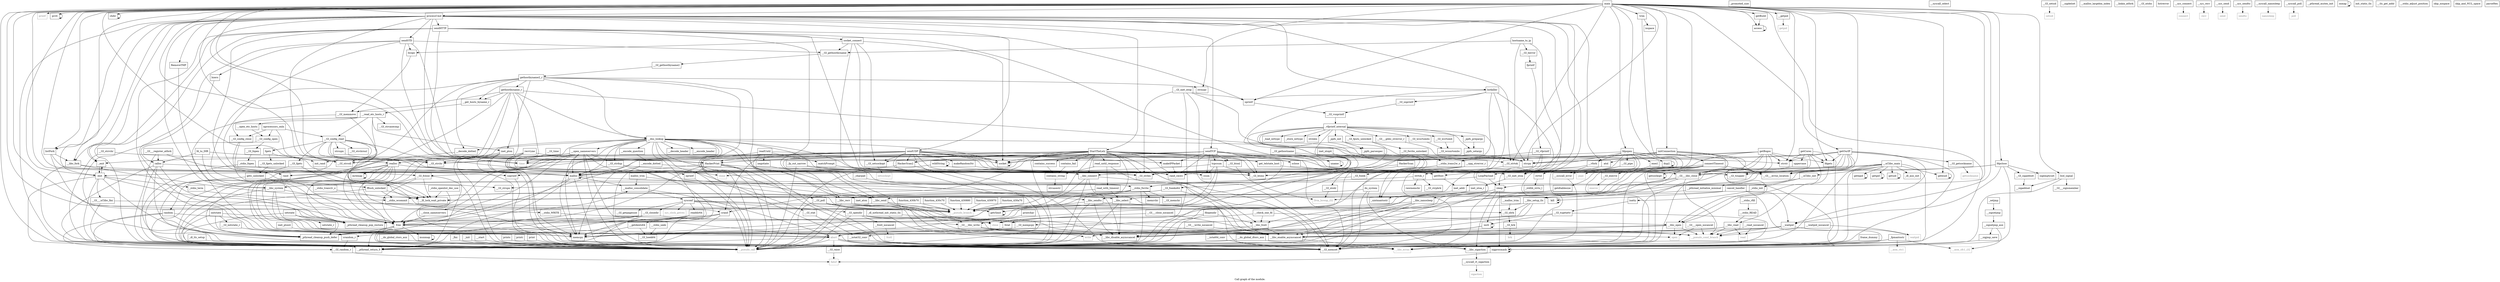 digraph "Call graph of the module." {
  label="Call graph of the module.";
  node [shape=record];

  Node_StartTheLelz [label="{StartTheLelz}"];
  Node__vfprintf_internal [label="{_vfprintf_internal}"];
  Node__ppfs_prepargs [label="{_ppfs_prepargs}"];
  Node_getdtablesize [label="{getdtablesize}"];
  Node_HackerScan [label="{HackerScan}"];
  Node_LoopPayload [label="{LoopPayload}"];
  Node_csum [label="{csum}"];
  Node__promoted_size [label="{_promoted_size}"];
  Node_botkiller [label="{botkiller}"];
  Node___libc_connect [label="{__libc_connect}"];
  Node_isspace [label="{isspace}"];
  Node_RemoveTMP [label="{RemoveTMP}"];
  Node_geteuid [label="{geteuid}"];
  Node_tcpcsum [label="{tcpcsum}"];
  Node_makeIPPacket [label="{makeIPPacket}"];
  Node_sclose [label="{sclose}"];
  Node_getrlimit [label="{getrlimit}"];
  Node_socket_connect [label="{socket_connect}"];
  Node_ioctl [label="{ioctl}"];
  Node_kill [label="{kill}"];
  Node_sendTCP [label="{sendTCP}"];
  Node__ppfs_init [label="{_ppfs_init}"];
  Node___GI_toupper [label="{__GI_toupper}"];
  Node_processCmd [label="{processCmd}"];
  Node___GI___errno_location [label="{__GI___errno_location}"];
  Node_initConnection [label="{initConnection}"];
  Node_readUntil [label="{readUntil}"];
  Node_HackerScan2 [label="{HackerScan2}"];
  Node_sendUDP [label="{sendUDP}"];
  Node_printf [color="gray50", fontcolor="gray50", label="{printf}"];
  Node_prctl [label="{prctl}"];
  Node_get_telstate_host [label="{get_telstate_host}"];
  Node_read_until_response [label="{read_until_response}"];
  Node__fp_out_narrow [label="{_fp_out_narrow}"];
  Node_read_with_timeout [label="{read_with_timeout}"];
  Node_getOurIP [label="{getOurIP}"];
  Node_getBuild [label="{getBuild}"];
  Node_sendHTTP [label="{sendHTTP}"];
  Node___syscall_select [label="{__syscall_select}"];
  Node_contains_success [label="{contains_success}"];
  Node___GI_snprintf [label="{__GI_snprintf}"];
  Node_main [label="{main}"];
  Node_contains_fail [label="{contains_fail}"];
  Node___libc_select [label="{__libc_select}"];
  Node_sendSTD [label="{sendSTD}"];
  Node___GI_setsid [label="{__GI_setsid}"];
  Node_sprintf [label="{sprintf}"];
  Node___GI_pipe [label="{__GI_pipe}"];
  Node___syscall_error [label="{__syscall_error}"];
  Node___GI_vsnprintf [label="{__GI_vsnprintf}"];
  Node__stdio_init [label="{_stdio_init}"];
  Node___fcntl_nocancel [label="{__fcntl_nocancel}"];
  Node__stdio_term [label="{_stdio_term}"];
  Node___libc_fcntl [label="{__libc_fcntl}"];
  Node___stdio_wcommit [label="{__stdio_wcommit}"];
  Node___GI_vfprintf [label="{__GI_vfprintf}"];
  Node__exit [label="{_exit}"];
  Node_access [label="{access}"];
  Node__ppfs_setargs [label="{_ppfs_setargs}"];
  Node__charpad [label="{_charpad}"];
  Node_sigprocmask [label="{sigprocmask}"];
  Node_chdir [label="{chdir}"];
  Node_contains_string [label="{contains_string}"];
  Node___GI_time [label="{__GI_time}"];
  Node___GI___sigismember [label="{__GI___sigismember}"];
  Node___sigaddset [label="{__sigaddset}"];
  Node___sigdelset [label="{__sigdelset}"];
  Node___malloc_largebin_index [label="{__malloc_largebin_index}"];
  Node_malloc [label="{malloc}"];
  Node___malloc_trim [label="{__malloc_trim}"];
  Node___malloc_consolidate [label="{__malloc_consolidate}"];
  Node_free [label="{free}"];
  Node_malloc_trim [label="{malloc_trim}"];
  Node_abort [label="{abort}"];
  Node_rand [label="{rand}"];
  Node_random [label="{random}"];
  Node_setstate [label="{setstate}"];
  Node_initstate [label="{initstate}"];
  Node_srand [label="{srand}"];
  Node___GI_random_r [label="{__GI_random_r}"];
  Node_srandom_r [label="{srandom_r}"];
  Node___GI_initstate_r [label="{__GI_initstate_r}"];
  Node_setstate_r [label="{setstate_r}"];
  Node_atol [label="{atol}"];
  Node_strtol [label="{strtol}"];
  Node__stdlib_strto_l [label="{_stdlib_strto_l}"];
  Node_exit [label="{exit}"];
  Node_execl [label="{execl}"];
  Node_nprocessors_onln [label="{nprocessors_onln}"];
  Node_sysconf [label="{sysconf}"];
  Node___vfork [label="{__vfork}"];
  Node___libc_fork [label="{__libc_fork}"];
  Node___linkin_atfork [label="{__linkin_atfork}"];
  Node___GI___register_atfork [label="{__GI___register_atfork}"];
  Node___getpid [label="{__getpid}"];
  Node___GI_raise [label="{__GI_raise}"];
  Node_sleep [label="{sleep}"];
  Node___lll_lock_wait_private [label="{__lll_lock_wait_private}"];
  Node_memcpy [label="{memcpy}"];
  Node___GI_memset [label="{__GI_memset}"];
  Node___GI_strchr [label="{__GI_strchr}"];
  Node___GI_strcoll [label="{__GI_strcoll}"];
  Node_strcpy [label="{strcpy}"];
  Node___GI_strlen [label="{__GI_strlen}"];
  Node_strncpy [label="{strncpy}"];
  Node_strnlen [label="{strnlen}"];
  Node_strstr [label="{strstr}"];
  Node___GI___glibc_strerror_r [label="{__GI___glibc_strerror_r}"];
  Node___xpg_strerror_r [label="{__xpg_strerror_r}"];
  Node_bcopy [label="{bcopy}"];
  Node_bzero [label="{bzero}"];
  Node_strcasestr [label="{strcasestr}"];
  Node___GI_strtok [label="{__GI_strtok}"];
  Node_isatty [label="{isatty}"];
  Node___GI_tcgetattr [label="{__GI_tcgetattr}"];
  Node___GI_htons [label="{__GI_htons}"];
  Node___GI_htonl [label="{__GI_htonl}"];
  Node___GI_ntohs [label="{__GI_ntohs}"];
  Node___GI_ntohl [label="{__GI_ntohl}"];
  Node_hstrerror [label="{hstrerror}"];
  Node___GI_herror [label="{__GI_herror}"];
  Node_inet_ntoa_r [label="{inet_ntoa_r}"];
  Node___GI_inet_ntoa [label="{__GI_inet_ntoa}"];
  Node_inet_addr [label="{inet_addr}"];
  Node___GI_gethostbyname [label="{__GI_gethostbyname}"];
  Node___GI_gethostbyname2 [label="{__GI_gethostbyname2}"];
  Node___sys_connect [label="{__sys_connect}"];
  Node___GI_getsockname [label="{__GI_getsockname}"];
  Node___GI_fwrite_unlocked [label="{__GI_fwrite_unlocked}"];
  Node_inet_aton [label="{inet_aton}"];
  Node_gethostbyname2_r [label="{gethostbyname2_r}"];
  Node_getsockopt [label="{getsockopt}"];
  Node___sys_recv [label="{__sys_recv}"];
  Node___libc_recv [label="{__libc_recv}"];
  Node___sys_send [label="{__sys_send}"];
  Node___libc_send [label="{__libc_send}"];
  Node___sys_sendto [label="{__sys_sendto}"];
  Node___libc_sendto [label="{__libc_sendto}"];
  Node___GI_setsockopt [label="{__GI_setsockopt}"];
  Node_socket [label="{socket}"];
  Node___GI_sigaddset [label="{__GI_sigaddset}"];
  Node_sigemptyset [label="{sigemptyset}"];
  Node_bsd_signal [label="{bsd_signal}"];
  Node_send [color="gray50", fontcolor="gray50", label="{send}"];
  Node_sendto [color="gray50", fontcolor="gray50", label="{sendto}"];
  Node_setsockopt [color="gray50", fontcolor="gray50", label="{setsockopt}"];
  Node_sys_clock_getres [color="gray50", fontcolor="gray50", label="{sys_clock_getres}"];
  Node_clone [color="gray50", fontcolor="gray50", label="{clone}"];
  Node_getpid [color="gray50", fontcolor="gray50", label="{getpid}"];
  Node_close [color="gray50", fontcolor="gray50", label="{close}"];
  Node_open [color="gray50", fontcolor="gray50", label="{open}"];
  Node_write [color="gray50", fontcolor="gray50", label="{write}"];
  Node_read [color="gray50", fontcolor="gray50", label="{read}"];
  Node_waitpid [color="gray50", fontcolor="gray50", label="{waitpid}"];
  Node_sigaction [color="gray50", fontcolor="gray50", label="{sigaction}"];
  Node_execve [color="gray50", fontcolor="gray50", label="{execve}"];
  Node_nanosleep [color="gray50", fontcolor="gray50", label="{nanosleep}"];
  Node_brk [color="gray50", fontcolor="gray50", label="{brk}"];
  Node_poll [color="gray50", fontcolor="gray50", label="{poll}"];
  Node_llvm_bswap_i32 [color="gray50", fontcolor="gray50", label="{llvm_bswap_i32}"];
  Node_abort [color="gray50", fontcolor="gray50", label="{abort}"];
  Node_fabsf [color="gray50", fontcolor="gray50", label="{fabsf}"];
  Node_function_430880 [label="{function_430880}"];
  Node___GI___close_nocancel [label="{__GI___close_nocancel}"];
  Node___GI___libc_close [label="{__GI___libc_close}"];
  Node_function_430970 [label="{function_430970}"];
  Node___GI___open_nocancel [label="{__GI___open_nocancel}"];
  Node___libc_open [label="{__libc_open}"];
  Node_function_430a70 [label="{function_430a70}"];
  Node___GI___write_nocancel [label="{__GI___write_nocancel}"];
  Node___GI___libc_write [label="{__GI___libc_write}"];
  Node_function_430b70 [label="{function_430b70}"];
  Node___read_nocancel [label="{__read_nocancel}"];
  Node___libc_read [label="{__libc_read}"];
  Node_function_430c70 [label="{function_430c70}"];
  Node___waitpid_nocancel [label="{__waitpid_nocancel}"];
  Node___waitpid [label="{__waitpid}"];
  Node___libc_disable_asynccancel [label="{__libc_disable_asynccancel}"];
  Node___libc_enable_asynccancel [label="{__libc_enable_asynccancel}"];
  Node___pthread_return_0 [label="{__pthread_return_0}"];
  Node___pthread_mutex_init [label="{__pthread_mutex_init}"];
  Node__pthread_cleanup_push_defer [label="{_pthread_cleanup_push_defer}"];
  Node__pthread_cleanup_pop_restore [label="{_pthread_cleanup_pop_restore}"];
  Node___GI___uClibc_fini [label="{__GI___uClibc_fini}"];
  Node___check_one_fd [label="{__check_one_fd}"];
  Node___uClibc_init [label="{__uClibc_init}"];
  Node___uClibc_main [label="{__uClibc_main}"];
  Node_cancel_handler [label="{cancel_handler}"];
  Node_do_system [label="{do_system}"];
  Node___libc_system [label="{__libc_system}"];
  Node_mmap [label="{mmap}"];
  Node___libc_sigaction [label="{__libc_sigaction}"];
  Node__setjmp [label="{_setjmp}"];
  Node___sigsetjmp [label="{__sigsetjmp}"];
  Node___syscall_rt_sigaction [label="{__syscall_rt_sigaction}"];
  Node___GI_execve [label="{__GI_execve}"];
  Node_getegid [label="{getegid}"];
  Node_getgid [label="{getgid}"];
  Node___GI_getpagesize [label="{__GI_getpagesize}"];
  Node_getuid [label="{getuid}"];
  Node_munmap [label="{munmap}"];
  Node___syscall_nanosleep [label="{__syscall_nanosleep}"];
  Node___libc_nanosleep [label="{__libc_nanosleep}"];
  Node___GI_sbrk [label="{__GI_sbrk}"];
  Node___GI_closedir [label="{__GI_closedir}"];
  Node_fd_to_DIR [label="{fd_to_DIR}"];
  Node___GI_opendir [label="{__GI_opendir}"];
  Node_fdopendir [label="{fdopendir}"];
  Node_readdir64 [label="{readdir64}"];
  Node___GI_config_read [label="{__GI_config_read}"];
  Node___GI_config_close [label="{__GI_config_close}"];
  Node___GI_config_open [label="{__GI_config_open}"];
  Node___GI_wcrtomb [label="{__GI_wcrtomb}"];
  Node___GI_wcsrtombs [label="{__GI_wcsrtombs}"];
  Node___GI_wcsnrtombs [label="{__GI_wcsnrtombs}"];
  Node___GI_fclose [label="{__GI_fclose}"];
  Node___GI_fopen [label="{__GI_fopen}"];
  Node_fprintf [label="{fprintf}"];
  Node___stdio_WRITE [label="{__stdio_WRITE}"];
  Node__stdio_fopen [label="{_stdio_fopen}"];
  Node___stdio_fwrite [label="{__stdio_fwrite}"];
  Node___stdio_trans2w_o [label="{__stdio_trans2w_o}"];
  Node__load_inttype [label="{_load_inttype}"];
  Node__store_inttype [label="{_store_inttype}"];
  Node__uintmaxtostr [label="{_uintmaxtostr}"];
  Node__fpmaxtostr [label="{_fpmaxtostr}"];
  Node___GI_fgetc [label="{__GI_fgetc}"];
  Node_fgets [label="{fgets}"];
  Node__stdio_openlist_dec_use [label="{_stdio_openlist_dec_use}"];
  Node_fflush_unlocked [label="{fflush_unlocked}"];
  Node_getc_unlocked [label="{getc_unlocked}"];
  Node___GI_fgets_unlocked [label="{__GI_fgets_unlocked}"];
  Node___GI_memchr [label="{__GI_memchr}"];
  Node___GI_memmove [label="{__GI_memmove}"];
  Node___GI_mempcpy [label="{__GI_mempcpy}"];
  Node_memrchr [label="{memrchr}"];
  Node___GI_strchrnul [label="{__GI_strchrnul}"];
  Node_strcspn [label="{strcspn}"];
  Node___GI_strrchr [label="{__GI_strrchr}"];
  Node___GI_strspn [label="{__GI_strspn}"];
  Node_strtok_r [label="{strtok_r}"];
  Node___GI_strpbrk [label="{__GI_strpbrk}"];
  Node_calloc [label="{calloc}"];
  Node_realloc [label="{realloc}"];
  Node_init_static_tls [label="{init_static_tls}"];
  Node__dl_tls_setup [label="{_dl_tls_setup}"];
  Node___tls_get_addr [label="{__tls_get_addr}"];
  Node___libc_setup_tls [label="{__libc_setup_tls}"];
  Node___pthread_initialize_minimal [label="{__pthread_initialize_minimal}"];
  Node__dl_aux_init [label="{_dl_aux_init}"];
  Node__dl_nothread_init_static_tls [label="{_dl_nothread_init_static_tls}"];
  Node___GI_brk [label="{__GI_brk}"];
  Node___sigsetjmp_aux [label="{__sigsetjmp_aux}"];
  Node_fstat [label="{fstat}"];
  Node_mremap [label="{mremap}"];
  Node___xstat64_conv [label="{__xstat64_conv}"];
  Node___xstat32_conv [label="{__xstat32_conv}"];
  Node___getdents64 [label="{__getdents64}"];
  Node___GI_fseek [label="{__GI_fseek}"];
  Node___GI_fseeko64 [label="{__GI_fseeko64}"];
  Node___stdio_READ [label="{__stdio_READ}"];
  Node___stdio_adjust_position [label="{__stdio_adjust_position}"];
  Node___stdio_rfill [label="{__stdio_rfill}"];
  Node___stdio_trans2r_o [label="{__stdio_trans2r_o}"];
  Node___stdio_seek [label="{__stdio_seek}"];
  Node_rawmemchr [label="{rawmemchr}"];
  Node_inet_pton4 [label="{inet_pton4}"];
  Node_inet_pton [label="{inet_pton}"];
  Node_inet_ntop4 [label="{inet_ntop4}"];
  Node___GI_inet_ntop [label="{__GI_inet_ntop}"];
  Node___decode_dotted [label="{__decode_dotted}"];
  Node___dns_lookup [label="{__dns_lookup}"];
  Node_skip_nospace [label="{skip_nospace}"];
  Node_skip_and_NUL_space [label="{skip_and_NUL_space}"];
  Node___open_nameservers [label="{__open_nameservers}"];
  Node___close_nameservers [label="{__close_nameservers}"];
  Node___get_hosts_byname_r [label="{__get_hosts_byname_r}"];
  Node_gethostbyname_r [label="{gethostbyname_r}"];
  Node___sigjmp_save [label="{__sigjmp_save}"];
  Node___GI_gethostname [label="{__GI_gethostname}"];
  Node___syscall_poll [label="{__syscall_poll}"];
  Node___GI_poll [label="{__GI_poll}"];
  Node___GI_stat [label="{__GI_stat}"];
  Node_uname [label="{uname}"];
  Node___GI_lseek64 [label="{__GI_lseek64}"];
  Node___GI_strdup [label="{__GI_strdup}"];
  Node___encode_header [label="{__encode_header}"];
  Node___decode_header [label="{__decode_header}"];
  Node___encode_question [label="{__encode_question}"];
  Node___open_etc_hosts [label="{__open_etc_hosts}"];
  Node___GI_strcasecmp [label="{__GI_strcasecmp}"];
  Node___read_etc_hosts_r [label="{__read_etc_hosts_r}"];
  Node___encode_dotted [label="{__encode_dotted}"];
  Node___do_global_ctors_aux [label="{__do_global_ctors_aux}"];
  Node__fini [label="{_fini}"];
  Node___asm_cfc1_i32 [color="gray50", fontcolor="gray50", label="{__asm_cfc1_i32}"];
  Node___asm_ctc1 [color="gray50", fontcolor="gray50", label="{__asm_ctc1}"];
  Node___libc_errno [color="gray50", fontcolor="gray50", label="{__libc_errno}"];
  Node_pipe [color="gray50", fontcolor="gray50", label="{pipe}"];
  Node_fcntl [color="gray50", fontcolor="gray50", label="{fcntl}"];
  Node_setsid [color="gray50", fontcolor="gray50", label="{setsid}"];
  Node_time [color="gray50", fontcolor="gray50", label="{time}"];
  Node_connect [color="gray50", fontcolor="gray50", label="{connect}"];
  Node_getsockname [color="gray50", fontcolor="gray50", label="{getsockname}"];
  Node_recv [color="gray50", fontcolor="gray50", label="{recv}"];
  Node_dup2 [label="{dup2}"];
  Node__ppfs_parsespec [label="{_ppfs_parsespec}"];
  Node___GI_fputs_unlocked [label="{__GI_fputs_unlocked}"];
  Node___pseudo_call [color="gray50", fontcolor="gray50", label="{__pseudo_call}"];
  Node___pseudo_branch [color="gray50", fontcolor="gray50", label="{__pseudo_branch}"];
  Node___pseudo_cond_branch [color="gray50", fontcolor="gray50", label="{__pseudo_cond_branch}"];
  Node__init [label="{_init}"];
  Node___do_global_dtors_aux [label="{__do_global_dtors_aux}"];
  Node_frame_dummy [label="{frame_dummy}"];
  Node___start [label="{__start}"];
  Node_init_rand [label="{init_rand}"];
  Node_rand_cmwc [label="{rand_cmwc}"];
  Node_trim [label="{trim}"];
  Node_printchar [label="{printchar}"];
  Node_prints [label="{prints}"];
  Node_printi [label="{printi}"];
  Node_print [label="{print}"];
  Node_zprintf [label="{zprintf}"];
  Node_szprintf [label="{szprintf}"];
  Node_HackerPrint [label="{HackerPrint}"];
  Node_fdpopen [label="{fdpopen}"];
  Node_fdpclose [label="{fdpclose}"];
  Node_fdgets [label="{fdgets}"];
  Node_parseHex [label="{parseHex}"];
  Node_wildString [label="{wildString}"];
  Node_getHost [label="{getHost}"];
  Node_uppercase [label="{uppercase}"];
  Node_getBogos [label="{getBogos}"];
  Node_getCores [label="{getCores}"];
  Node_makeRandomStr [label="{makeRandomStr}"];
  Node_recvLine [label="{recvLine}"];
  Node_hostname_to_ip [label="{hostname_to_ip}"];
  Node_connectTimeout [label="{connectTimeout}"];
  Node_listFork [label="{listFork}"];
  Node_negotiate [label="{negotiate}"];
  Node_matchPrompt [label="{matchPrompt}"];
  Node_StartTheLelz -> Node___libc_connect;
  Node_StartTheLelz -> Node_sclose;
  Node_StartTheLelz -> Node___GI___errno_location;
  Node_StartTheLelz -> Node_HackerScan2;
  Node_StartTheLelz -> Node_get_telstate_host;
  Node_StartTheLelz -> Node_read_until_response;
  Node_StartTheLelz -> Node_contains_success;
  Node_StartTheLelz -> Node_contains_fail;
  Node_StartTheLelz -> Node___libc_fcntl;
  Node_StartTheLelz -> Node_malloc;
  Node_StartTheLelz -> Node_srand;
  Node_StartTheLelz -> Node___GI_memset;
  Node_StartTheLelz -> Node___GI_strlen;
  Node_StartTheLelz -> Node___GI_htons;
  Node_StartTheLelz -> Node___libc_send;
  Node_StartTheLelz -> Node_socket;
  Node_StartTheLelz -> Node_time;
  Node_StartTheLelz -> Node___pseudo_call;
  Node_StartTheLelz -> Node___pseudo_branch;
  Node_StartTheLelz -> Node_rand_cmwc;
  Node_StartTheLelz -> Node_HackerPrint;
  Node__vfprintf_internal -> Node__ppfs_prepargs;
  Node__vfprintf_internal -> Node__ppfs_init;
  Node__vfprintf_internal -> Node__ppfs_setargs;
  Node__vfprintf_internal -> Node___GI_strlen;
  Node__vfprintf_internal -> Node_strnlen;
  Node__vfprintf_internal -> Node___GI___glibc_strerror_r;
  Node__vfprintf_internal -> Node___GI_wcrtomb;
  Node__vfprintf_internal -> Node___GI_wcsrtombs;
  Node__vfprintf_internal -> Node___stdio_fwrite;
  Node__vfprintf_internal -> Node__load_inttype;
  Node__vfprintf_internal -> Node__store_inttype;
  Node__vfprintf_internal -> Node__uintmaxtostr;
  Node__vfprintf_internal -> Node__ppfs_parsespec;
  Node__vfprintf_internal -> Node___GI_fputs_unlocked;
  Node__vfprintf_internal -> Node___pseudo_call;
  Node__ppfs_prepargs -> Node__ppfs_setargs;
  Node_getdtablesize -> Node_getrlimit;
  Node_HackerScan -> Node___GI_ntohl;
  Node_HackerScan -> Node_rand_cmwc;
  Node_LoopPayload -> Node_sleep;
  Node_LoopPayload -> Node___libc_system;
  Node_botkiller -> Node___GI_snprintf;
  Node_botkiller -> Node_sprintf;
  Node_botkiller -> Node_sleep;
  Node_botkiller -> Node_memcpy;
  Node_botkiller -> Node___GI_memset;
  Node_botkiller -> Node___libc_system;
  Node___libc_connect -> Node___libc_disable_asynccancel;
  Node___libc_connect -> Node___libc_enable_asynccancel;
  Node___libc_connect -> Node___pseudo_call;
  Node___libc_connect -> Node___pseudo_branch;
  Node_RemoveTMP -> Node___libc_system;
  Node_geteuid -> Node_geteuid;
  Node_tcpcsum -> Node_csum;
  Node_tcpcsum -> Node_malloc;
  Node_tcpcsum -> Node_free;
  Node_tcpcsum -> Node_memcpy;
  Node_tcpcsum -> Node___GI_htons;
  Node_makeIPPacket -> Node_rand_cmwc;
  Node_sclose -> Node___GI___libc_close;
  Node_getrlimit -> Node_getrlimit;
  Node_socket_connect -> Node___libc_connect;
  Node_socket_connect -> Node_bcopy;
  Node_socket_connect -> Node___GI_htons;
  Node_socket_connect -> Node___GI_gethostbyname;
  Node_socket_connect -> Node___GI_setsockopt;
  Node_socket_connect -> Node_socket;
  Node_ioctl -> Node_ioctl;
  Node_ioctl -> Node___libc_disable_asynccancel;
  Node_ioctl -> Node___libc_enable_asynccancel;
  Node_kill -> Node_kill;
  Node_sendTCP -> Node_csum;
  Node_sendTCP -> Node_tcpcsum;
  Node_sendTCP -> Node_makeIPPacket;
  Node_sendTCP -> Node_HackerScan2;
  Node_sendTCP -> Node___GI_memset;
  Node_sendTCP -> Node___GI_strcoll;
  Node_sendTCP -> Node___GI_strtok;
  Node_sendTCP -> Node___GI_htons;
  Node_sendTCP -> Node___GI_htonl;
  Node_sendTCP -> Node___libc_sendto;
  Node_sendTCP -> Node___GI_setsockopt;
  Node_sendTCP -> Node_socket;
  Node_sendTCP -> Node_time;
  Node_sendTCP -> Node_rand_cmwc;
  Node_sendTCP -> Node_HackerPrint;
  Node_sendTCP -> Node_getHost;
  Node__ppfs_init -> Node___GI_memset;
  Node__ppfs_init -> Node__ppfs_parsespec;
  Node_processCmd -> Node_StartTheLelz;
  Node_processCmd -> Node_LoopPayload;
  Node_processCmd -> Node_botkiller;
  Node_processCmd -> Node_RemoveTMP;
  Node_processCmd -> Node_kill;
  Node_processCmd -> Node_sendTCP;
  Node_processCmd -> Node_sendUDP;
  Node_processCmd -> Node_sendHTTP;
  Node_processCmd -> Node_sendSTD;
  Node_processCmd -> Node__exit;
  Node_processCmd -> Node_atol;
  Node_processCmd -> Node_exit;
  Node_processCmd -> Node___libc_fork;
  Node_processCmd -> Node___GI_strchr;
  Node_processCmd -> Node___GI_strcoll;
  Node_processCmd -> Node___GI_strtok;
  Node_processCmd -> Node___GI_inet_ntoa;
  Node_processCmd -> Node___libc_system;
  Node_processCmd -> Node___pseudo_call;
  Node_processCmd -> Node_HackerPrint;
  Node_processCmd -> Node_listFork;
  Node_initConnection -> Node_abort;
  Node_initConnection -> Node_atol;
  Node_initConnection -> Node___GI_memset;
  Node_initConnection -> Node___GI_strchr;
  Node_initConnection -> Node_strcpy;
  Node_initConnection -> Node_socket;
  Node_initConnection -> Node___GI___libc_close;
  Node_initConnection -> Node_connectTimeout;
  Node_readUntil -> Node_strstr;
  Node_readUntil -> Node___libc_recv;
  Node_readUntil -> Node___pseudo_call;
  Node_readUntil -> Node_negotiate;
  Node_readUntil -> Node_matchPrompt;
  Node_HackerScan2 -> Node_rand;
  Node_HackerScan2 -> Node___pseudo_call;
  Node_HackerScan2 -> Node_szprintf;
  Node_sendUDP -> Node_csum;
  Node_sendUDP -> Node_makeIPPacket;
  Node_sendUDP -> Node_HackerScan2;
  Node_sendUDP -> Node_malloc;
  Node_sendUDP -> Node_rand;
  Node_sendUDP -> Node_srand;
  Node_sendUDP -> Node___GI_memset;
  Node_sendUDP -> Node___GI_htons;
  Node_sendUDP -> Node___GI_htonl;
  Node_sendUDP -> Node___libc_sendto;
  Node_sendUDP -> Node___GI_setsockopt;
  Node_sendUDP -> Node_socket;
  Node_sendUDP -> Node_time;
  Node_sendUDP -> Node___pseudo_call;
  Node_sendUDP -> Node_init_rand;
  Node_sendUDP -> Node_rand_cmwc;
  Node_sendUDP -> Node_HackerPrint;
  Node_sendUDP -> Node_getHost;
  Node_sendUDP -> Node_makeRandomStr;
  Node_prctl -> Node_prctl;
  Node_get_telstate_host -> Node___GI_inet_ntoa;
  Node_read_until_response -> Node_read_with_timeout;
  Node_read_until_response -> Node_contains_string;
  Node_read_until_response -> Node___GI_memset;
  Node__fp_out_narrow -> Node___GI_strlen;
  Node__fp_out_narrow -> Node___stdio_fwrite;
  Node__fp_out_narrow -> Node___pseudo_call;
  Node_read_with_timeout -> Node___libc_select;
  Node_read_with_timeout -> Node___libc_recv;
  Node_getOurIP -> Node___libc_connect;
  Node_getOurIP -> Node_ioctl;
  Node_getOurIP -> Node___GI_memset;
  Node_getOurIP -> Node_strcpy;
  Node_getOurIP -> Node_strstr;
  Node_getOurIP -> Node___GI_htons;
  Node_getOurIP -> Node_inet_addr;
  Node_getOurIP -> Node___GI_getsockname;
  Node_getOurIP -> Node_socket;
  Node_getOurIP -> Node___GI___libc_close;
  Node_getOurIP -> Node___libc_open;
  Node_getOurIP -> Node_fdgets;
  Node_getBuild -> Node_access;
  Node_sendHTTP -> Node_socket_connect;
  Node_sendHTTP -> Node_sprintf;
  Node_sendHTTP -> Node__exit;
  Node_sendHTTP -> Node_rand;
  Node_sendHTTP -> Node_memcpy;
  Node_sendHTTP -> Node___GI_strlen;
  Node_sendHTTP -> Node___GI___libc_close;
  Node_sendHTTP -> Node___GI___libc_write;
  Node_sendHTTP -> Node_time;
  Node_sendHTTP -> Node___pseudo_call;
  Node_contains_success -> Node_contains_string;
  Node___GI_snprintf -> Node___GI_vsnprintf;
  Node_main -> Node_geteuid;
  Node_main -> Node___GI_toupper;
  Node_main -> Node_processCmd;
  Node_main -> Node_initConnection;
  Node_main -> Node_printf;
  Node_main -> Node_prctl;
  Node_main -> Node_getOurIP;
  Node_main -> Node_getBuild;
  Node_main -> Node_sprintf;
  Node_main -> Node_access;
  Node_main -> Node_chdir;
  Node_main -> Node_malloc;
  Node_main -> Node_free;
  Node_main -> Node_srand;
  Node_main -> Node_exit;
  Node_main -> Node___libc_fork;
  Node_main -> Node___getpid;
  Node_main -> Node_sleep;
  Node_main -> Node___GI_memset;
  Node_main -> Node___GI_strcoll;
  Node_main -> Node_strcpy;
  Node_main -> Node___GI_strlen;
  Node_main -> Node_strncpy;
  Node_main -> Node_strstr;
  Node_main -> Node___GI_strtok;
  Node_main -> Node___GI_inet_ntoa;
  Node_main -> Node_bsd_signal;
  Node_main -> Node___waitpid;
  Node_main -> Node_time;
  Node_main -> Node___pseudo_call;
  Node_main -> Node_init_rand;
  Node_main -> Node_trim;
  Node_main -> Node_szprintf;
  Node_main -> Node_HackerPrint;
  Node_main -> Node_fdpopen;
  Node_main -> Node_fdpclose;
  Node_main -> Node_fdgets;
  Node_main -> Node_listFork;
  Node_contains_fail -> Node_contains_string;
  Node___libc_select -> Node___libc_disable_asynccancel;
  Node___libc_select -> Node___libc_enable_asynccancel;
  Node___libc_select -> Node___pseudo_call;
  Node___libc_select -> Node___pseudo_branch;
  Node_sendSTD -> Node_rand;
  Node_sendSTD -> Node_memcpy;
  Node_sendSTD -> Node_bcopy;
  Node_sendSTD -> Node_bzero;
  Node_sendSTD -> Node___GI_gethostbyname;
  Node_sendSTD -> Node_socket;
  Node_sendSTD -> Node_time;
  Node___GI_setsid -> Node_setsid;
  Node_sprintf -> Node___GI_vsnprintf;
  Node___GI_pipe -> Node___syscall_error;
  Node___GI_pipe -> Node_pipe;
  Node___syscall_error -> Node___pseudo_call;
  Node___GI_vsnprintf -> Node__vfprintf_internal;
  Node__stdio_init -> Node_isatty;
  Node___fcntl_nocancel -> Node_fcntl;
  Node__stdio_term -> Node___stdio_wcommit;
  Node___libc_fcntl -> Node___libc_disable_asynccancel;
  Node___libc_fcntl -> Node___libc_enable_asynccancel;
  Node___stdio_wcommit -> Node___stdio_WRITE;
  Node___GI_vfprintf -> Node___lll_lock_wait_private;
  Node___GI_vfprintf -> Node___stdio_trans2w_o;
  Node___GI_vfprintf -> Node___pseudo_call;
  Node__exit -> Node_exit;
  Node_access -> Node_access;
  Node__charpad -> Node___stdio_fwrite;
  Node_sigprocmask -> Node_sigprocmask;
  Node_sigprocmask -> Node_fabsf;
  Node_chdir -> Node_chdir;
  Node_contains_string -> Node_strcasestr;
  Node___GI_time -> Node_time;
  Node_malloc -> Node_malloc;
  Node_malloc -> Node___malloc_consolidate;
  Node_malloc -> Node___pthread_return_0;
  Node_malloc -> Node__pthread_cleanup_push_defer;
  Node_malloc -> Node___GI_sbrk;
  Node_malloc -> Node___pseudo_call;
  Node___malloc_trim -> Node___GI_sbrk;
  Node___malloc_consolidate -> Node_abort;
  Node___malloc_consolidate -> Node_sysconf;
  Node_free -> Node___malloc_consolidate;
  Node_free -> Node_abort;
  Node_free -> Node___pthread_return_0;
  Node_free -> Node__pthread_cleanup_push_defer;
  Node_free -> Node_munmap;
  Node_free -> Node___pseudo_call;
  Node_malloc_trim -> Node___malloc_consolidate;
  Node_malloc_trim -> Node___pseudo_branch;
  Node_abort -> Node_sigprocmask;
  Node_abort -> Node___GI_raise;
  Node_abort -> Node___GI_memset;
  Node_abort -> Node___pthread_return_0;
  Node_abort -> Node___libc_sigaction;
  Node_abort -> Node___pseudo_call;
  Node_rand -> Node_random;
  Node_random -> Node___GI_random_r;
  Node_random -> Node___pthread_return_0;
  Node_random -> Node__pthread_cleanup_push_defer;
  Node_random -> Node__pthread_cleanup_pop_restore;
  Node_setstate -> Node_setstate_r;
  Node_setstate -> Node___pthread_return_0;
  Node_setstate -> Node__pthread_cleanup_push_defer;
  Node_setstate -> Node__pthread_cleanup_pop_restore;
  Node_initstate -> Node___GI_initstate_r;
  Node_initstate -> Node___pthread_return_0;
  Node_initstate -> Node__pthread_cleanup_push_defer;
  Node_initstate -> Node__pthread_cleanup_pop_restore;
  Node_srand -> Node_srandom_r;
  Node_srand -> Node___pthread_return_0;
  Node_srand -> Node__pthread_cleanup_push_defer;
  Node_srand -> Node__pthread_cleanup_pop_restore;
  Node___GI_random_r -> Node_fabsf;
  Node_srandom_r -> Node___GI_random_r;
  Node___GI_initstate_r -> Node_srandom_r;
  Node_atol -> Node_strtol;
  Node_strtol -> Node__stdlib_strto_l;
  Node_exit -> Node__stdio_term;
  Node_exit -> Node__exit;
  Node_exit -> Node___pthread_return_0;
  Node_exit -> Node__pthread_cleanup_push_defer;
  Node_exit -> Node__pthread_cleanup_pop_restore;
  Node_exit -> Node___GI___uClibc_fini;
  Node_exit -> Node___pseudo_call;
  Node_execl -> Node___GI_execve;
  Node_nprocessors_onln -> Node___GI_strcoll;
  Node_nprocessors_onln -> Node___GI_config_read;
  Node_nprocessors_onln -> Node___GI_config_close;
  Node_nprocessors_onln -> Node___GI_config_open;
  Node_sysconf -> Node_getrlimit;
  Node_sysconf -> Node_sys_clock_getres;
  Node_sysconf -> Node___GI_getpagesize;
  Node_sysconf -> Node___GI_closedir;
  Node_sysconf -> Node___GI_opendir;
  Node_sysconf -> Node_readdir64;
  Node_sysconf -> Node___pseudo_call;
  Node_sysconf -> Node___pseudo_branch;
  Node___vfork -> Node___syscall_error;
  Node___vfork -> Node_clone;
  Node___libc_fork -> Node___lll_lock_wait_private;
  Node___libc_fork -> Node_clone;
  Node___libc_fork -> Node___pseudo_call;
  Node___GI___register_atfork -> Node___lll_lock_wait_private;
  Node___GI___register_atfork -> Node_calloc;
  Node___GI___register_atfork -> Node___pseudo_call;
  Node___getpid -> Node_getpid;
  Node___GI_raise -> Node_fabsf;
  Node_sleep -> Node_sigprocmask;
  Node_sleep -> Node___libc_sigaction;
  Node_sleep -> Node___libc_nanosleep;
  Node_sleep -> Node___libc_errno;
  Node___GI___glibc_strerror_r -> Node___xpg_strerror_r;
  Node___xpg_strerror_r -> Node_memcpy;
  Node___xpg_strerror_r -> Node___GI_strlen;
  Node___xpg_strerror_r -> Node__uintmaxtostr;
  Node_bcopy -> Node___GI_memmove;
  Node_bzero -> Node___GI_memset;
  Node___GI_strtok -> Node_strtok_r;
  Node_isatty -> Node___GI_tcgetattr;
  Node___GI_tcgetattr -> Node_ioctl;
  Node___GI_tcgetattr -> Node___GI_memset;
  Node___GI_tcgetattr -> Node___GI_mempcpy;
  Node___GI_htonl -> Node_llvm_bswap_i32;
  Node___GI_ntohl -> Node_llvm_bswap_i32;
  Node___GI_herror -> Node_fprintf;
  Node_inet_ntoa_r -> Node_llvm_bswap_i32;
  Node_inet_ntoa_r -> Node__uintmaxtostr;
  Node___GI_inet_ntoa -> Node_inet_ntoa_r;
  Node_inet_addr -> Node_inet_aton;
  Node___GI_gethostbyname -> Node___GI_gethostbyname2;
  Node___GI_gethostbyname2 -> Node_gethostbyname2_r;
  Node___sys_connect -> Node_connect;
  Node___GI_getsockname -> Node_getsockname;
  Node___GI_fwrite_unlocked -> Node___stdio_fwrite;
  Node___GI_fwrite_unlocked -> Node___stdio_trans2w_o;
  Node_gethostbyname2_r -> Node_free;
  Node_gethostbyname2_r -> Node_memcpy;
  Node_gethostbyname2_r -> Node___GI_memset;
  Node_gethostbyname2_r -> Node_strncpy;
  Node_gethostbyname2_r -> Node_inet_pton;
  Node_gethostbyname2_r -> Node___decode_dotted;
  Node_gethostbyname2_r -> Node___dns_lookup;
  Node_gethostbyname2_r -> Node___get_hosts_byname_r;
  Node_gethostbyname2_r -> Node_gethostbyname_r;
  Node_gethostbyname2_r -> Node___pseudo_call;
  Node_getsockopt -> Node_getsockopt;
  Node___sys_recv -> Node_recv;
  Node___libc_recv -> Node___libc_disable_asynccancel;
  Node___libc_recv -> Node___libc_enable_asynccancel;
  Node___libc_recv -> Node___pseudo_call;
  Node___libc_recv -> Node___pseudo_branch;
  Node___sys_send -> Node_send;
  Node___libc_send -> Node___libc_disable_asynccancel;
  Node___libc_send -> Node___libc_enable_asynccancel;
  Node___libc_send -> Node___pseudo_call;
  Node___libc_send -> Node___pseudo_branch;
  Node___sys_sendto -> Node_sendto;
  Node___libc_sendto -> Node___libc_disable_asynccancel;
  Node___libc_sendto -> Node___libc_enable_asynccancel;
  Node___libc_sendto -> Node___pseudo_call;
  Node___libc_sendto -> Node___pseudo_branch;
  Node___GI_setsockopt -> Node_setsockopt;
  Node_socket -> Node_socket;
  Node___GI_sigaddset -> Node___sigaddset;
  Node_bsd_signal -> Node___GI___sigismember;
  Node_bsd_signal -> Node___sigaddset;
  Node_bsd_signal -> Node___libc_sigaction;
  Node_function_430880 -> Node___pseudo_branch;
  Node___GI___close_nocancel -> Node_close;
  Node___GI___close_nocancel -> Node___pseudo_cond_branch;
  Node___GI___libc_close -> Node_close;
  Node___GI___libc_close -> Node___libc_disable_asynccancel;
  Node___GI___libc_close -> Node___libc_enable_asynccancel;
  Node___GI___libc_close -> Node___pseudo_cond_branch;
  Node_function_430970 -> Node___pseudo_branch;
  Node___GI___open_nocancel -> Node_open;
  Node___GI___open_nocancel -> Node___pseudo_cond_branch;
  Node___libc_open -> Node_open;
  Node___libc_open -> Node___libc_disable_asynccancel;
  Node___libc_open -> Node___libc_enable_asynccancel;
  Node___libc_open -> Node___pseudo_cond_branch;
  Node_function_430a70 -> Node___pseudo_branch;
  Node___GI___write_nocancel -> Node_write;
  Node___GI___write_nocancel -> Node___pseudo_cond_branch;
  Node___GI___libc_write -> Node_write;
  Node___GI___libc_write -> Node___libc_disable_asynccancel;
  Node___GI___libc_write -> Node___libc_enable_asynccancel;
  Node___GI___libc_write -> Node___pseudo_cond_branch;
  Node_function_430b70 -> Node___pseudo_branch;
  Node___read_nocancel -> Node_read;
  Node___read_nocancel -> Node___pseudo_cond_branch;
  Node___libc_read -> Node_read;
  Node___libc_read -> Node___libc_disable_asynccancel;
  Node___libc_read -> Node___libc_enable_asynccancel;
  Node___libc_read -> Node___pseudo_cond_branch;
  Node_function_430c70 -> Node___pseudo_branch;
  Node___waitpid_nocancel -> Node_waitpid;
  Node___waitpid_nocancel -> Node___pseudo_cond_branch;
  Node___waitpid -> Node_waitpid;
  Node___waitpid -> Node___libc_disable_asynccancel;
  Node___waitpid -> Node___libc_enable_asynccancel;
  Node___waitpid -> Node___pseudo_cond_branch;
  Node___libc_enable_asynccancel -> Node___libc_errno;
  Node__pthread_cleanup_pop_restore -> Node___libc_errno;
  Node___GI___uClibc_fini -> Node___pseudo_call;
  Node___GI___uClibc_fini -> Node___pseudo_branch;
  Node___check_one_fd -> Node___libc_fcntl;
  Node___check_one_fd -> Node_abort;
  Node___check_one_fd -> Node___libc_open;
  Node___uClibc_init -> Node__stdio_init;
  Node___uClibc_init -> Node___pthread_initialize_minimal;
  Node___uClibc_main -> Node_geteuid;
  Node___uClibc_main -> Node___GI___errno_location;
  Node___uClibc_main -> Node_exit;
  Node___uClibc_main -> Node_memcpy;
  Node___uClibc_main -> Node___GI_memset;
  Node___uClibc_main -> Node___uClibc_init;
  Node___uClibc_main -> Node_getegid;
  Node___uClibc_main -> Node_getgid;
  Node___uClibc_main -> Node_getuid;
  Node___uClibc_main -> Node__dl_aux_init;
  Node___uClibc_main -> Node___libc_errno;
  Node___uClibc_main -> Node___pseudo_call;
  Node_cancel_handler -> Node_kill;
  Node_cancel_handler -> Node___lll_lock_wait_private;
  Node_cancel_handler -> Node___waitpid;
  Node_cancel_handler -> Node___libc_sigaction;
  Node_do_system -> Node___lll_lock_wait_private;
  Node_do_system -> Node___GI_memset;
  Node_do_system -> Node___libc_sigaction;
  Node___libc_system -> Node___libc_disable_asynccancel;
  Node___libc_system -> Node___libc_enable_asynccancel;
  Node___libc_system -> Node___pseudo_call;
  Node___libc_system -> Node___pseudo_branch;
  Node_mmap -> Node_mmap;
  Node___libc_sigaction -> Node___syscall_rt_sigaction;
  Node__setjmp -> Node___sigsetjmp;
  Node___sigsetjmp -> Node___sigsetjmp_aux;
  Node___syscall_rt_sigaction -> Node_sigaction;
  Node___GI_execve -> Node_execve;
  Node_getegid -> Node_getegid;
  Node_getgid -> Node_getgid;
  Node_getuid -> Node_getuid;
  Node_munmap -> Node_munmap;
  Node___syscall_nanosleep -> Node_nanosleep;
  Node___libc_nanosleep -> Node___libc_disable_asynccancel;
  Node___libc_nanosleep -> Node___libc_enable_asynccancel;
  Node___libc_nanosleep -> Node___pseudo_call;
  Node___libc_nanosleep -> Node___pseudo_branch;
  Node___GI_sbrk -> Node___GI_brk;
  Node___GI_closedir -> Node_free;
  Node___GI_closedir -> Node_close;
  Node___GI_closedir -> Node___pthread_return_0;
  Node___GI_closedir -> Node__pthread_cleanup_push_defer;
  Node___GI_closedir -> Node__pthread_cleanup_pop_restore;
  Node_fd_to_DIR -> Node_malloc;
  Node_fd_to_DIR -> Node_free;
  Node_fd_to_DIR -> Node_calloc;
  Node___GI_opendir -> Node___fcntl_nocancel;
  Node___GI_opendir -> Node_close;
  Node___GI_opendir -> Node_open;
  Node___GI_opendir -> Node_fstat;
  Node___GI_opendir -> Node___pseudo_call;
  Node_fdopendir -> Node___libc_fcntl;
  Node_fdopendir -> Node_fstat;
  Node_fdopendir -> Node___pseudo_call;
  Node_readdir64 -> Node___pthread_return_0;
  Node_readdir64 -> Node__pthread_cleanup_push_defer;
  Node_readdir64 -> Node__pthread_cleanup_pop_restore;
  Node_readdir64 -> Node___getdents64;
  Node___GI_config_read -> Node_malloc;
  Node___GI_config_read -> Node___GI_memset;
  Node___GI_config_read -> Node___GI_strchr;
  Node___GI_config_read -> Node___GI_strlen;
  Node___GI_config_read -> Node___GI_fgetc;
  Node___GI_config_read -> Node_fgets;
  Node___GI_config_read -> Node___GI_strchrnul;
  Node___GI_config_read -> Node_strcspn;
  Node___GI_config_read -> Node___GI_strspn;
  Node___GI_config_read -> Node_realloc;
  Node___GI_config_close -> Node_free;
  Node___GI_config_close -> Node___GI_fclose;
  Node___GI_config_open -> Node___GI_fopen;
  Node___GI_config_open -> Node_calloc;
  Node___GI_wcrtomb -> Node___GI_wcsnrtombs;
  Node___GI_wcsrtombs -> Node___GI_wcsnrtombs;
  Node___GI_fclose -> Node_free;
  Node___GI_fclose -> Node___lll_lock_wait_private;
  Node___GI_fclose -> Node_fflush_unlocked;
  Node___GI_fclose -> Node___pseudo_call;
  Node___GI_fopen -> Node__stdio_fopen;
  Node_fprintf -> Node___GI_vfprintf;
  Node___stdio_WRITE -> Node___GI___libc_write;
  Node__stdio_fopen -> Node_malloc;
  Node__stdio_fopen -> Node___pseudo_call;
  Node___stdio_fwrite -> Node___stdio_wcommit;
  Node___stdio_fwrite -> Node_memcpy;
  Node___stdio_fwrite -> Node___GI_memchr;
  Node___stdio_fwrite -> Node_memrchr;
  Node___stdio_fwrite -> Node___pseudo_call;
  Node___stdio_fwrite -> Node___pseudo_branch;
  Node___stdio_trans2w_o -> Node___GI_fseek;
  Node__fpmaxtostr -> Node___GI_memset;
  Node__fpmaxtostr -> Node___asm_cfc1_i32;
  Node__fpmaxtostr -> Node___asm_ctc1;
  Node__fpmaxtostr -> Node___pseudo_call;
  Node___GI_fgetc -> Node___lll_lock_wait_private;
  Node___GI_fgetc -> Node_getc_unlocked;
  Node_fgets -> Node___lll_lock_wait_private;
  Node_fgets -> Node___GI_fgets_unlocked;
  Node__stdio_openlist_dec_use -> Node___lll_lock_wait_private;
  Node__stdio_openlist_dec_use -> Node___pseudo_call;
  Node_fflush_unlocked -> Node___stdio_wcommit;
  Node_fflush_unlocked -> Node___lll_lock_wait_private;
  Node_fflush_unlocked -> Node___pseudo_call;
  Node_getc_unlocked -> Node_fflush_unlocked;
  Node_getc_unlocked -> Node___stdio_trans2r_o;
  Node_getc_unlocked -> Node___pseudo_call;
  Node___GI_fgets_unlocked -> Node_getc_unlocked;
  Node___GI_memmove -> Node_memcpy;
  Node___GI_memmove -> Node___pseudo_branch;
  Node___GI_mempcpy -> Node_memcpy;
  Node_strcspn -> Node___GI_strchr;
  Node___GI_strrchr -> Node___GI_strchr;
  Node___GI_strrchr -> Node___pseudo_call;
  Node_strtok_r -> Node___GI_strspn;
  Node_strtok_r -> Node___GI_strpbrk;
  Node_strtok_r -> Node_rawmemchr;
  Node_calloc -> Node_malloc;
  Node_calloc -> Node___GI_memset;
  Node_calloc -> Node___pthread_return_0;
  Node_calloc -> Node__pthread_cleanup_push_defer;
  Node_calloc -> Node__pthread_cleanup_pop_restore;
  Node_realloc -> Node_malloc;
  Node_realloc -> Node_free;
  Node_realloc -> Node_abort;
  Node_realloc -> Node_memcpy;
  Node_realloc -> Node___pthread_return_0;
  Node_realloc -> Node__pthread_cleanup_push_defer;
  Node_realloc -> Node__pthread_cleanup_pop_restore;
  Node_realloc -> Node_mremap;
  Node_realloc -> Node___pseudo_call;
  Node__dl_tls_setup -> Node___pseudo_call;
  Node___libc_setup_tls -> Node_abort;
  Node___libc_setup_tls -> Node_memcpy;
  Node___libc_setup_tls -> Node___GI_sbrk;
  Node___libc_setup_tls -> Node___pseudo_branch;
  Node___pthread_initialize_minimal -> Node___libc_setup_tls;
  Node__dl_nothread_init_static_tls -> Node___GI_memset;
  Node__dl_nothread_init_static_tls -> Node___GI_mempcpy;
  Node___GI_brk -> Node_brk;
  Node___sigsetjmp_aux -> Node___sigjmp_save;
  Node___sigsetjmp_aux -> Node___asm_cfc1_i32;
  Node_fstat -> Node___xstat32_conv;
  Node_mremap -> Node_mremap;
  Node___xstat64_conv -> Node___GI_memset;
  Node___xstat32_conv -> Node___GI_memset;
  Node___getdents64 -> Node_memcpy;
  Node___getdents64 -> Node___GI_lseek64;
  Node___GI_fseek -> Node___GI_fseeko64;
  Node___GI_fseeko64 -> Node___stdio_wcommit;
  Node___GI_fseeko64 -> Node___lll_lock_wait_private;
  Node___GI_fseeko64 -> Node___pseudo_call;
  Node___stdio_READ -> Node___libc_read;
  Node___stdio_rfill -> Node___stdio_READ;
  Node___stdio_trans2r_o -> Node___stdio_wcommit;
  Node___stdio_seek -> Node___GI_lseek64;
  Node_inet_pton4 -> Node_memcpy;
  Node_inet_pton -> Node_memcpy;
  Node_inet_pton -> Node___GI_memset;
  Node_inet_pton -> Node___GI_strchr;
  Node_inet_pton -> Node___pseudo_call;
  Node_inet_ntop4 -> Node_strcpy;
  Node_inet_ntop4 -> Node___GI_strlen;
  Node___GI_inet_ntop -> Node_sprintf;
  Node___GI_inet_ntop -> Node___GI_memset;
  Node___GI_inet_ntop -> Node_strcpy;
  Node___GI_inet_ntop -> Node___GI_strlen;
  Node___GI_inet_ntop -> Node___pseudo_call;
  Node___decode_dotted -> Node_memcpy;
  Node___dns_lookup -> Node___libc_connect;
  Node___dns_lookup -> Node_malloc;
  Node___dns_lookup -> Node_free;
  Node___dns_lookup -> Node_memcpy;
  Node___dns_lookup -> Node___GI_memset;
  Node___dns_lookup -> Node_strcpy;
  Node___dns_lookup -> Node___GI_strlen;
  Node___dns_lookup -> Node___libc_recv;
  Node___dns_lookup -> Node___libc_send;
  Node___dns_lookup -> Node_socket;
  Node___dns_lookup -> Node___pthread_return_0;
  Node___dns_lookup -> Node__pthread_cleanup_push_defer;
  Node___dns_lookup -> Node__pthread_cleanup_pop_restore;
  Node___dns_lookup -> Node___decode_dotted;
  Node___dns_lookup -> Node___open_nameservers;
  Node___dns_lookup -> Node___GI_poll;
  Node___dns_lookup -> Node___GI_strdup;
  Node___dns_lookup -> Node___encode_header;
  Node___dns_lookup -> Node___decode_header;
  Node___dns_lookup -> Node___encode_question;
  Node___dns_lookup -> Node___pseudo_call;
  Node___open_nameservers -> Node_malloc;
  Node___open_nameservers -> Node_free;
  Node___open_nameservers -> Node_abort;
  Node___open_nameservers -> Node_memcpy;
  Node___open_nameservers -> Node___GI_strchr;
  Node___open_nameservers -> Node___GI_strcoll;
  Node___open_nameservers -> Node___GI_fclose;
  Node___open_nameservers -> Node_realloc;
  Node___open_nameservers -> Node___close_nameservers;
  Node___open_nameservers -> Node___GI_stat;
  Node___open_nameservers -> Node___GI_strdup;
  Node___open_nameservers -> Node___pseudo_call;
  Node___close_nameservers -> Node_free;
  Node___get_hosts_byname_r -> Node___read_etc_hosts_r;
  Node_gethostbyname_r -> Node_free;
  Node_gethostbyname_r -> Node_memcpy;
  Node_gethostbyname_r -> Node_strcpy;
  Node_gethostbyname_r -> Node___GI_strlen;
  Node_gethostbyname_r -> Node_inet_aton;
  Node_gethostbyname_r -> Node___GI_memmove;
  Node_gethostbyname_r -> Node___dns_lookup;
  Node_gethostbyname_r -> Node___get_hosts_byname_r;
  Node_gethostbyname_r -> Node___pseudo_call;
  Node___sigjmp_save -> Node_sigprocmask;
  Node___GI_gethostname -> Node_strcpy;
  Node___GI_gethostname -> Node___GI_strlen;
  Node___GI_gethostname -> Node_uname;
  Node___syscall_poll -> Node_poll;
  Node___GI_poll -> Node___libc_disable_asynccancel;
  Node___GI_poll -> Node___libc_enable_asynccancel;
  Node___GI_poll -> Node___pseudo_call;
  Node___GI_poll -> Node___pseudo_branch;
  Node___GI_stat -> Node___xstat32_conv;
  Node_uname -> Node_uname;
  Node___GI_strdup -> Node_malloc;
  Node___GI_strdup -> Node_memcpy;
  Node___GI_strdup -> Node___GI_strlen;
  Node___encode_question -> Node___encode_dotted;
  Node___open_etc_hosts -> Node___GI_config_open;
  Node___read_etc_hosts_r -> Node___GI_strcoll;
  Node___read_etc_hosts_r -> Node___GI_config_read;
  Node___read_etc_hosts_r -> Node___GI_config_close;
  Node___read_etc_hosts_r -> Node_inet_pton;
  Node___read_etc_hosts_r -> Node___open_etc_hosts;
  Node___read_etc_hosts_r -> Node___GI_strcasecmp;
  Node___encode_dotted -> Node_memcpy;
  Node___encode_dotted -> Node___GI_strlen;
  Node___encode_dotted -> Node___pseudo_call;
  Node___do_global_ctors_aux -> Node___pseudo_call;
  Node__fini -> Node___pseudo_call;
  Node_dup2 -> Node_dup2;
  Node__ppfs_parsespec -> Node___pseudo_call;
  Node___GI_fputs_unlocked -> Node___GI_strlen;
  Node___GI_fputs_unlocked -> Node___GI_fwrite_unlocked;
  Node__init -> Node___pseudo_call;
  Node___do_global_dtors_aux -> Node___libc_errno;
  Node___do_global_dtors_aux -> Node___pseudo_call;
  Node_frame_dummy -> Node___libc_errno;
  Node___start -> Node___pseudo_call;
  Node_trim -> Node_isspace;
  Node_trim -> Node___GI_strlen;
  Node_printchar -> Node___GI___libc_write;
  Node_prints -> Node___pseudo_call;
  Node_printi -> Node___pseudo_call;
  Node_print -> Node___pseudo_call;
  Node_zprintf -> Node___pseudo_call;
  Node_szprintf -> Node___pseudo_call;
  Node_HackerPrint -> Node_malloc;
  Node_HackerPrint -> Node_free;
  Node_HackerPrint -> Node___GI_memset;
  Node_HackerPrint -> Node___GI_strlen;
  Node_HackerPrint -> Node___libc_send;
  Node_HackerPrint -> Node___pseudo_call;
  Node_HackerPrint -> Node_zprintf;
  Node_fdpopen -> Node_getdtablesize;
  Node_fdpopen -> Node___GI_pipe;
  Node_fdpopen -> Node__exit;
  Node_fdpopen -> Node_malloc;
  Node_fdpopen -> Node_execl;
  Node_fdpopen -> Node___vfork;
  Node_fdpopen -> Node___GI_memset;
  Node_fdpopen -> Node___GI___libc_close;
  Node_fdpopen -> Node_dup2;
  Node_fdpopen -> Node___pseudo_call;
  Node_fdpclose -> Node___GI___errno_location;
  Node_fdpclose -> Node_sigprocmask;
  Node_fdpclose -> Node___GI_sigaddset;
  Node_fdpclose -> Node_sigemptyset;
  Node_fdpclose -> Node___GI___libc_close;
  Node_fdpclose -> Node___waitpid;
  Node_fdgets -> Node___libc_read;
  Node_wildString -> Node___GI_toupper;
  Node_wildString -> Node___pseudo_call;
  Node_wildString -> Node_wildString;
  Node_getHost -> Node_inet_addr;
  Node_uppercase -> Node___GI_toupper;
  Node_getBogos -> Node___GI_memset;
  Node_getBogos -> Node___GI_strchr;
  Node_getBogos -> Node_strcpy;
  Node_getBogos -> Node___GI_strlen;
  Node_getBogos -> Node_strstr;
  Node_getBogos -> Node___GI___libc_close;
  Node_getBogos -> Node___libc_open;
  Node_getBogos -> Node___pseudo_call;
  Node_getBogos -> Node_fdgets;
  Node_getBogos -> Node_uppercase;
  Node_getCores -> Node___GI_memset;
  Node_getCores -> Node_strstr;
  Node_getCores -> Node___GI___libc_close;
  Node_getCores -> Node___libc_open;
  Node_getCores -> Node_fdgets;
  Node_getCores -> Node_uppercase;
  Node_makeRandomStr -> Node_rand_cmwc;
  Node_recvLine -> Node___libc_select;
  Node_recvLine -> Node___GI_memset;
  Node_recvLine -> Node___pseudo_call;
  Node_recvLine -> Node_zprintf;
  Node_recvLine -> Node_HackerPrint;
  Node_hostname_to_ip -> Node_strcpy;
  Node_hostname_to_ip -> Node___GI_herror;
  Node_hostname_to_ip -> Node___GI_inet_ntoa;
  Node_hostname_to_ip -> Node___GI_gethostbyname;
  Node_connectTimeout -> Node___libc_connect;
  Node_connectTimeout -> Node___GI___errno_location;
  Node_connectTimeout -> Node___libc_select;
  Node_connectTimeout -> Node___libc_fcntl;
  Node_connectTimeout -> Node___GI_memset;
  Node_connectTimeout -> Node___GI_htons;
  Node_connectTimeout -> Node_getsockopt;
  Node_connectTimeout -> Node___pseudo_call;
  Node_connectTimeout -> Node_getHost;
  Node_listFork -> Node_malloc;
  Node_listFork -> Node_free;
  Node_listFork -> Node___libc_fork;
  Node_negotiate -> Node___libc_send;
  Node_matchPrompt -> Node___GI_strlen;
}
